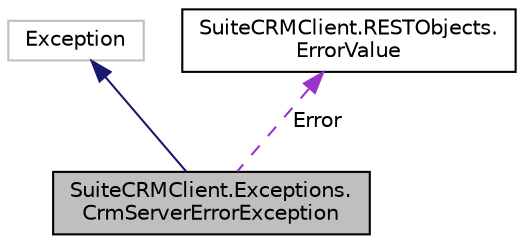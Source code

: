 digraph "SuiteCRMClient.Exceptions.CrmServerErrorException"
{
  edge [fontname="Helvetica",fontsize="10",labelfontname="Helvetica",labelfontsize="10"];
  node [fontname="Helvetica",fontsize="10",shape=record];
  Node3 [label="SuiteCRMClient.Exceptions.\lCrmServerErrorException",height=0.2,width=0.4,color="black", fillcolor="grey75", style="filled", fontcolor="black"];
  Node4 -> Node3 [dir="back",color="midnightblue",fontsize="10",style="solid",fontname="Helvetica"];
  Node4 [label="Exception",height=0.2,width=0.4,color="grey75", fillcolor="white", style="filled"];
  Node5 -> Node3 [dir="back",color="darkorchid3",fontsize="10",style="dashed",label=" Error" ,fontname="Helvetica"];
  Node5 [label="SuiteCRMClient.RESTObjects.\lErrorValue",height=0.2,width=0.4,color="black", fillcolor="white", style="filled",URL="$class_suite_c_r_m_client_1_1_r_e_s_t_objects_1_1_error_value.html"];
}
